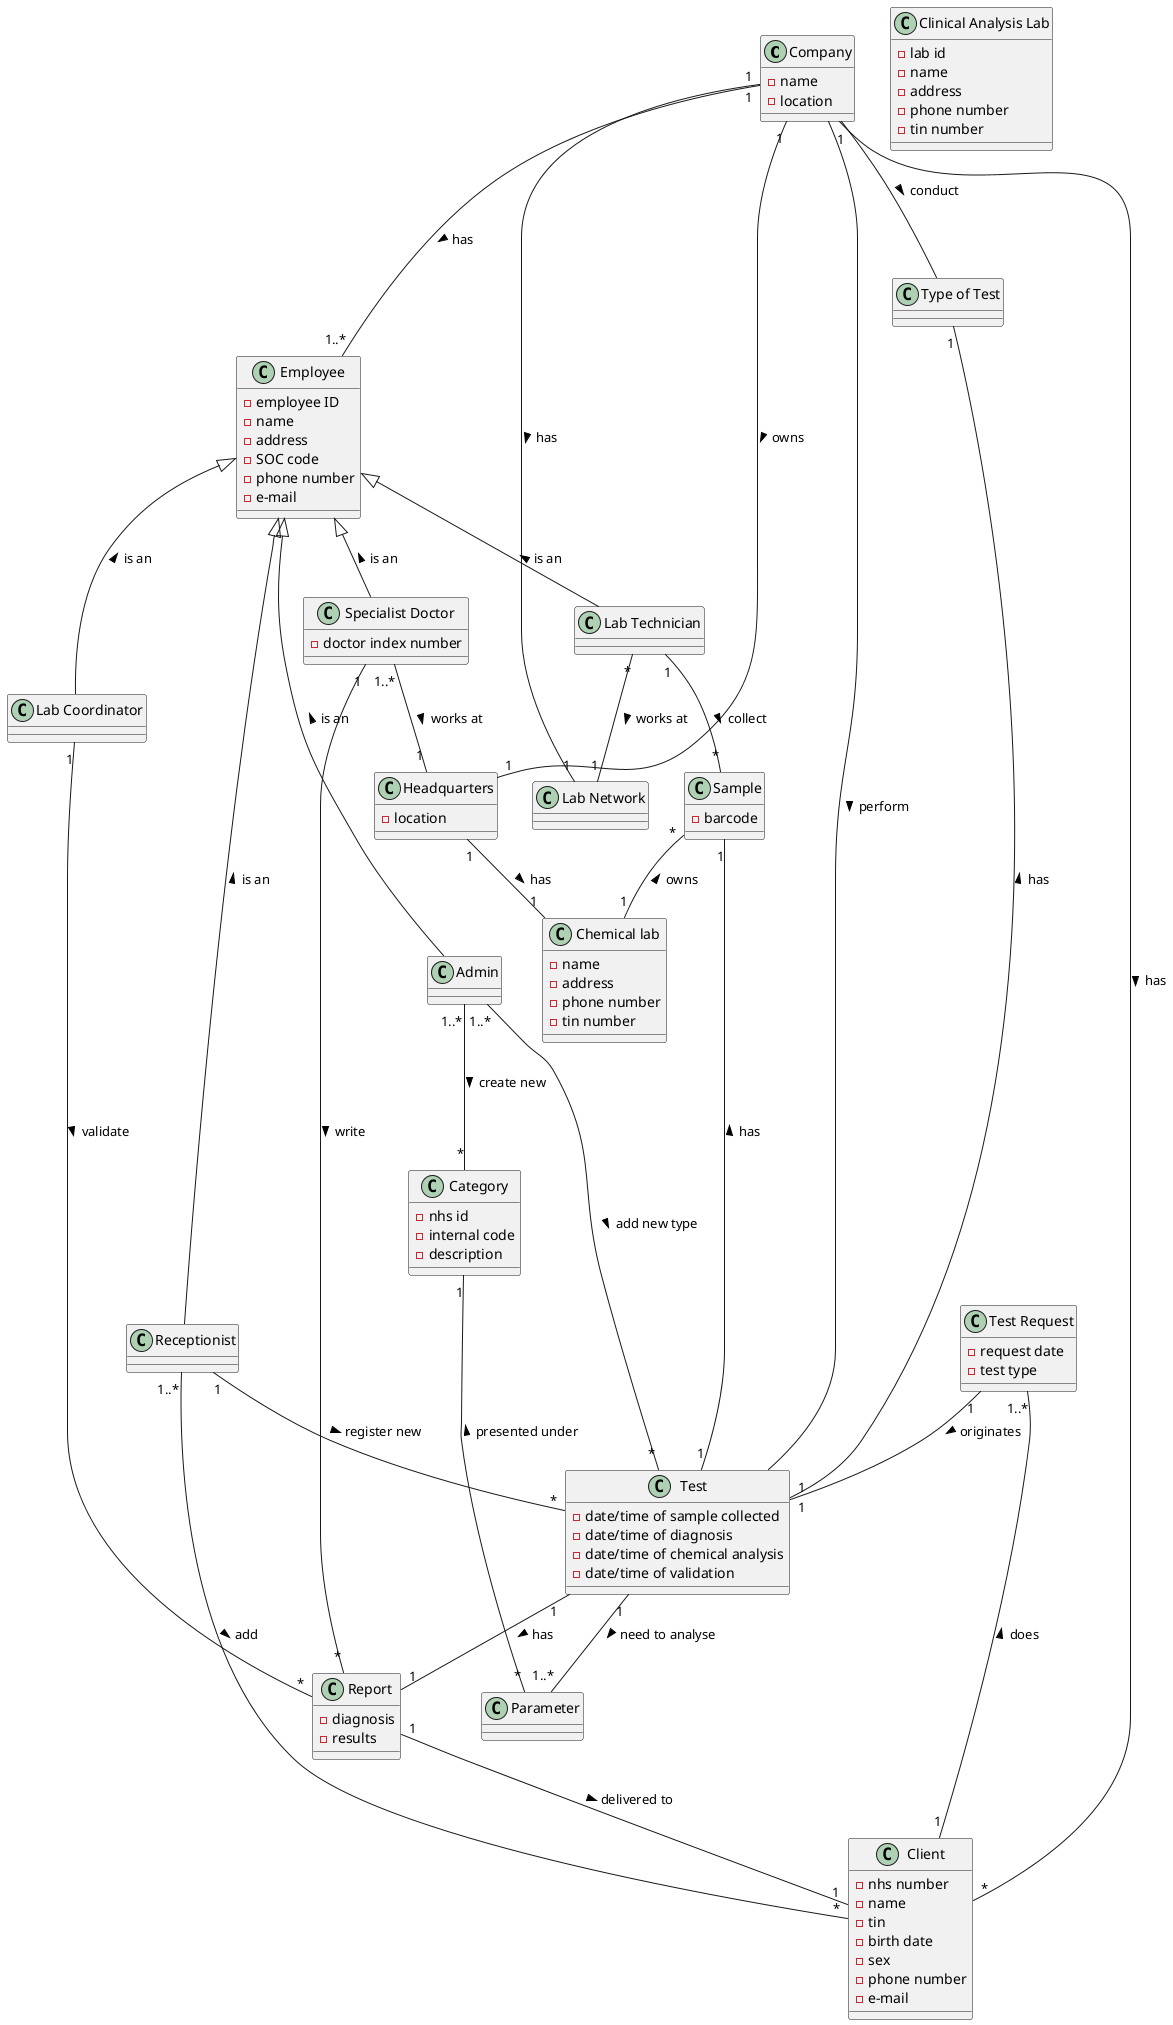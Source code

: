 @startuml
'https://plantuml.com/sequence-diagram

top to bottom direction

Company"1" --- "1..*"Employee : > has
Company"1" -- "*"Client : > has
Company"1" -- "1""Lab Network" : > has
"Lab Technician""*" -- "1""Lab Network" : > works at
Receptionist"1" -- "*"Test : > register new
Employee <|-- "Lab Technician" : < is an
Employee <|-- Receptionist : < is an
Headquarters"1" -- "1""Chemical lab" : > has
Company"1" -- "1"Headquarters : > owns
Receptionist"1..*" -- "*"Client : > add
Employee <|-- "Lab Coordinator" : < is an
Employee <|---- Admin : < is an
Employee <|-- "Specialist Doctor" : < is an
Admin"1..*" ---- "*"Test : > add new type
Test"1" -- "1"Report : > has
"Lab Technician""1" -- "*"Sample : > collect
Sample"1" -- "1"Test : < has
Company -- "Type of Test" : > conduct
Company -- Test : > perform
"Test Request""1..*" -- "1""Client" : < does
"Specialist Doctor""1" -- "*"Report : > write
"Specialist Doctor""1..*" -- "1"Headquarters : > works at
Report"1" -- "1"Client : > delivered to
Sample"*" -- "1""Chemical lab" : < owns
"Lab Coordinator""1" -- "*"Report : > validate

"Test Request""1" -- "1"Test : > originates

"Type of Test""1" -- "1""Test" : < has

Admin"1..*" -- "*"Category : > create new

Category"1" -- "*"Parameter : < presented under

Test"1" -- "1..*"Parameter : > need to analyse

class Client{
-nhs number
-name
-tin
-birth date
-sex
-phone number
-e-mail
}

class Sample{
-barcode
}

class Report{
-diagnosis
-results
}

class Employee{
-employee ID
-name
-address
-SOC code
-phone number
-e-mail
}

class "Clinical Analysis Lab"{
-lab id
-name
-address
-phone number
-tin number
}
class "Chemical lab"{
-name
-address
-phone number
-tin number
}

class "Test Request"{
-request date
-test type
}

class Company{
-name
-location
}

class Headquarters{
-location
}

class Test{
-date/time of sample collected
-date/time of diagnosis
-date/time of chemical analysis
-date/time of validation
}

class Category{
-nhs id
-internal code
-description
}

class "Specialist Doctor"{
-doctor index number
}

@enduml